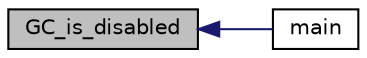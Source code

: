 digraph "GC_is_disabled"
{
  edge [fontname="Helvetica",fontsize="10",labelfontname="Helvetica",labelfontsize="10"];
  node [fontname="Helvetica",fontsize="10",shape=record];
  rankdir="LR";
  Node2116 [label="GC_is_disabled",height=0.2,width=0.4,color="black", fillcolor="grey75", style="filled", fontcolor="black"];
  Node2116 -> Node2117 [dir="back",color="midnightblue",fontsize="10",style="solid",fontname="Helvetica"];
  Node2117 [label="main",height=0.2,width=0.4,color="black", fillcolor="white", style="filled",URL="$d4/d12/3rd_party_2gc_2tests_2test_8c.html#a840291bc02cba5474a4cb46a9b9566fe"];
}

